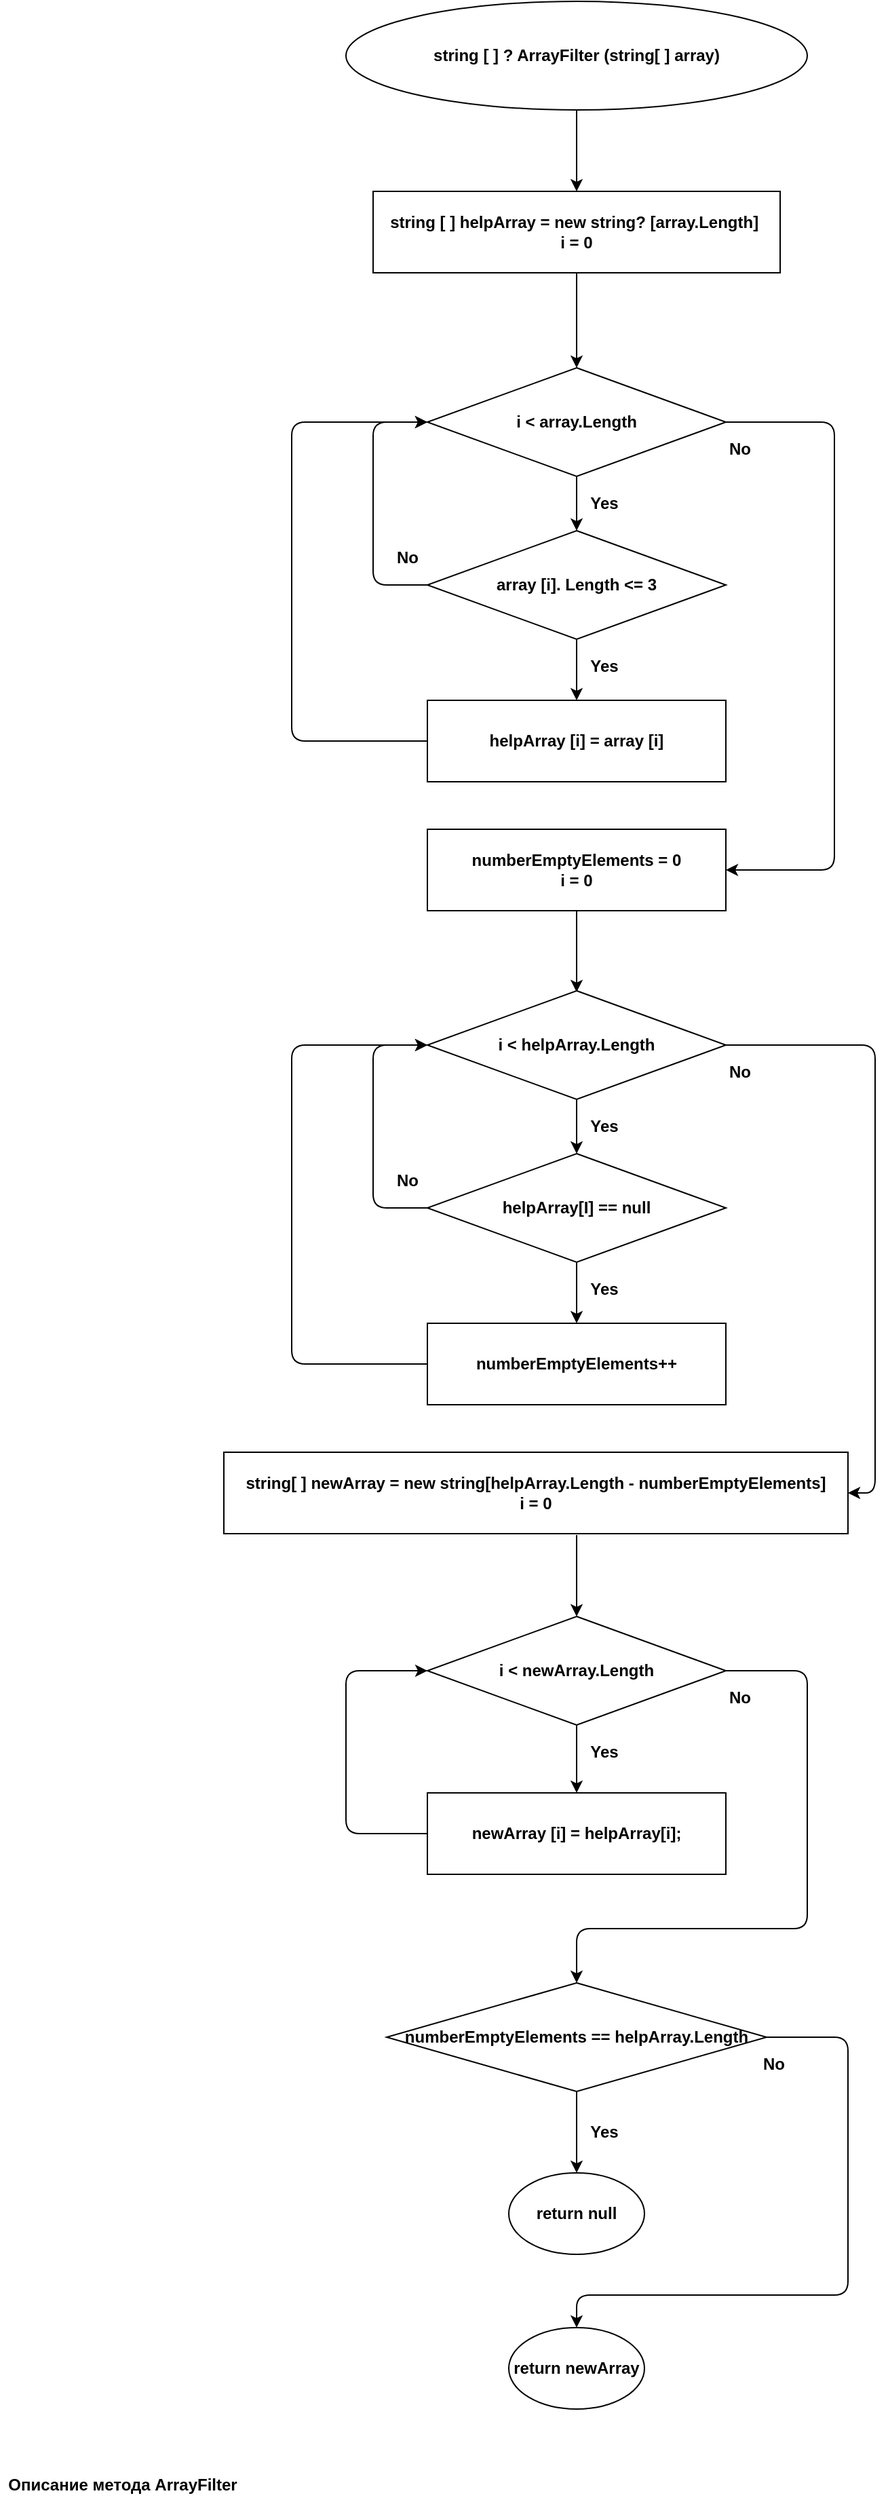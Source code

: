 <mxfile>
    <diagram id="Xad628eXIMR5bKoDtG5B" name="Страница 1">
        <mxGraphModel dx="765" dy="332" grid="1" gridSize="10" guides="1" tooltips="1" connect="1" arrows="1" fold="1" page="1" pageScale="1" pageWidth="827" pageHeight="1169" math="0" shadow="0">
            <root>
                <mxCell id="0"/>
                <mxCell id="1" parent="0"/>
                <mxCell id="4" value="" style="edgeStyle=none;html=1;fontStyle=1" edge="1" parent="1" source="2" target="3">
                    <mxGeometry relative="1" as="geometry"/>
                </mxCell>
                <mxCell id="2" value="string [ ] ? ArrayFilter (string[ ] array)" style="ellipse;whiteSpace=wrap;html=1;fontStyle=1" vertex="1" parent="1">
                    <mxGeometry x="280" y="40" width="340" height="80" as="geometry"/>
                </mxCell>
                <mxCell id="6" value="" style="edgeStyle=none;html=1;fontStyle=1" edge="1" parent="1" source="3" target="5">
                    <mxGeometry relative="1" as="geometry"/>
                </mxCell>
                <mxCell id="3" value="string [ ] helpArray = new string? [array.Length]&amp;nbsp;&lt;br&gt;i = 0" style="whiteSpace=wrap;html=1;fontStyle=1" vertex="1" parent="1">
                    <mxGeometry x="300" y="180" width="300" height="60" as="geometry"/>
                </mxCell>
                <mxCell id="8" value="" style="edgeStyle=none;html=1;fontStyle=1" edge="1" parent="1" source="5" target="7">
                    <mxGeometry relative="1" as="geometry"/>
                </mxCell>
                <mxCell id="21" style="edgeStyle=none;html=1;exitX=1;exitY=0.5;exitDx=0;exitDy=0;entryX=1;entryY=0.5;entryDx=0;entryDy=0;fontStyle=1" edge="1" parent="1" source="5" target="19">
                    <mxGeometry relative="1" as="geometry">
                        <Array as="points">
                            <mxPoint x="640" y="350"/>
                            <mxPoint x="640" y="520"/>
                            <mxPoint x="640" y="680"/>
                        </Array>
                    </mxGeometry>
                </mxCell>
                <mxCell id="5" value="i &amp;lt; array.Length" style="rhombus;whiteSpace=wrap;html=1;fontStyle=1" vertex="1" parent="1">
                    <mxGeometry x="340" y="310" width="220" height="80" as="geometry"/>
                </mxCell>
                <mxCell id="10" style="edgeStyle=none;html=1;exitX=0;exitY=0.5;exitDx=0;exitDy=0;entryX=0;entryY=0.5;entryDx=0;entryDy=0;fontStyle=1" edge="1" parent="1" source="7" target="5">
                    <mxGeometry relative="1" as="geometry">
                        <Array as="points">
                            <mxPoint x="300" y="470"/>
                            <mxPoint x="300" y="350"/>
                        </Array>
                    </mxGeometry>
                </mxCell>
                <mxCell id="14" value="" style="edgeStyle=none;html=1;fontStyle=1" edge="1" parent="1" source="7" target="13">
                    <mxGeometry relative="1" as="geometry"/>
                </mxCell>
                <mxCell id="7" value="array [i]. Length &amp;lt;= 3" style="rhombus;whiteSpace=wrap;html=1;fontStyle=1" vertex="1" parent="1">
                    <mxGeometry x="340" y="430" width="220" height="80" as="geometry"/>
                </mxCell>
                <mxCell id="9" value="Yes" style="text;html=1;align=center;verticalAlign=middle;resizable=0;points=[];autosize=1;strokeColor=none;fillColor=none;fontStyle=1" vertex="1" parent="1">
                    <mxGeometry x="450" y="400" width="40" height="20" as="geometry"/>
                </mxCell>
                <mxCell id="11" value="No" style="text;html=1;align=center;verticalAlign=middle;resizable=0;points=[];autosize=1;strokeColor=none;fillColor=none;fontStyle=1" vertex="1" parent="1">
                    <mxGeometry x="310" y="440" width="30" height="20" as="geometry"/>
                </mxCell>
                <mxCell id="12" value="No" style="text;html=1;align=center;verticalAlign=middle;resizable=0;points=[];autosize=1;strokeColor=none;fillColor=none;fontStyle=1" vertex="1" parent="1">
                    <mxGeometry x="555" y="360" width="30" height="20" as="geometry"/>
                </mxCell>
                <mxCell id="18" style="edgeStyle=none;html=1;exitX=0;exitY=0.5;exitDx=0;exitDy=0;fontStyle=1" edge="1" parent="1" source="13">
                    <mxGeometry relative="1" as="geometry">
                        <mxPoint x="340" y="350" as="targetPoint"/>
                        <Array as="points">
                            <mxPoint x="240" y="585"/>
                            <mxPoint x="240" y="350"/>
                        </Array>
                    </mxGeometry>
                </mxCell>
                <mxCell id="13" value="helpArray [i] = array [i]" style="whiteSpace=wrap;html=1;fontStyle=1" vertex="1" parent="1">
                    <mxGeometry x="340" y="555" width="220" height="60" as="geometry"/>
                </mxCell>
                <mxCell id="15" value="Yes" style="text;html=1;align=center;verticalAlign=middle;resizable=0;points=[];autosize=1;strokeColor=none;fillColor=none;fontStyle=1" vertex="1" parent="1">
                    <mxGeometry x="450" y="520" width="40" height="20" as="geometry"/>
                </mxCell>
                <mxCell id="25" value="" style="edgeStyle=none;html=1;fontStyle=1" edge="1" parent="1" source="19">
                    <mxGeometry relative="1" as="geometry">
                        <mxPoint x="450" y="770" as="targetPoint"/>
                    </mxGeometry>
                </mxCell>
                <mxCell id="19" value="numberEmptyElements = 0&lt;br&gt;i = 0" style="whiteSpace=wrap;html=1;fontStyle=1" vertex="1" parent="1">
                    <mxGeometry x="340" y="650" width="220" height="60" as="geometry"/>
                </mxCell>
                <mxCell id="26" value="" style="edgeStyle=none;html=1;fontStyle=1" edge="1" parent="1" source="28" target="31">
                    <mxGeometry relative="1" as="geometry"/>
                </mxCell>
                <mxCell id="27" style="edgeStyle=none;html=1;exitX=1;exitY=0.5;exitDx=0;exitDy=0;entryX=1;entryY=0.5;entryDx=0;entryDy=0;fontStyle=1" edge="1" parent="1" source="28" target="38">
                    <mxGeometry relative="1" as="geometry">
                        <Array as="points">
                            <mxPoint x="670" y="809"/>
                            <mxPoint x="670" y="979"/>
                            <mxPoint x="670" y="1139"/>
                        </Array>
                    </mxGeometry>
                </mxCell>
                <mxCell id="28" value="i &amp;lt; helpArray.Length" style="rhombus;whiteSpace=wrap;html=1;fontStyle=1" vertex="1" parent="1">
                    <mxGeometry x="340" y="769" width="220" height="80" as="geometry"/>
                </mxCell>
                <mxCell id="29" style="edgeStyle=none;html=1;exitX=0;exitY=0.5;exitDx=0;exitDy=0;entryX=0;entryY=0.5;entryDx=0;entryDy=0;fontStyle=1" edge="1" parent="1" source="31" target="28">
                    <mxGeometry relative="1" as="geometry">
                        <Array as="points">
                            <mxPoint x="300" y="929"/>
                            <mxPoint x="300" y="809"/>
                        </Array>
                    </mxGeometry>
                </mxCell>
                <mxCell id="30" value="" style="edgeStyle=none;html=1;fontStyle=1" edge="1" parent="1" source="31" target="36">
                    <mxGeometry relative="1" as="geometry"/>
                </mxCell>
                <mxCell id="31" value="helpArray[I] == null" style="rhombus;whiteSpace=wrap;html=1;fontStyle=1" vertex="1" parent="1">
                    <mxGeometry x="340" y="889" width="220" height="80" as="geometry"/>
                </mxCell>
                <mxCell id="32" value="Yes" style="text;html=1;align=center;verticalAlign=middle;resizable=0;points=[];autosize=1;strokeColor=none;fillColor=none;fontStyle=1" vertex="1" parent="1">
                    <mxGeometry x="450" y="859" width="40" height="20" as="geometry"/>
                </mxCell>
                <mxCell id="33" value="No" style="text;html=1;align=center;verticalAlign=middle;resizable=0;points=[];autosize=1;strokeColor=none;fillColor=none;fontStyle=1" vertex="1" parent="1">
                    <mxGeometry x="310" y="899" width="30" height="20" as="geometry"/>
                </mxCell>
                <mxCell id="34" value="No" style="text;html=1;align=center;verticalAlign=middle;resizable=0;points=[];autosize=1;strokeColor=none;fillColor=none;fontStyle=1" vertex="1" parent="1">
                    <mxGeometry x="555" y="819" width="30" height="20" as="geometry"/>
                </mxCell>
                <mxCell id="35" style="edgeStyle=none;html=1;exitX=0;exitY=0.5;exitDx=0;exitDy=0;fontStyle=1" edge="1" parent="1" source="36">
                    <mxGeometry relative="1" as="geometry">
                        <mxPoint x="340" y="809.0" as="targetPoint"/>
                        <Array as="points">
                            <mxPoint x="240" y="1044"/>
                            <mxPoint x="240" y="809"/>
                        </Array>
                    </mxGeometry>
                </mxCell>
                <mxCell id="36" value="numberEmptyElements++" style="whiteSpace=wrap;html=1;fontStyle=1" vertex="1" parent="1">
                    <mxGeometry x="340" y="1014" width="220" height="60" as="geometry"/>
                </mxCell>
                <mxCell id="37" value="Yes" style="text;html=1;align=center;verticalAlign=middle;resizable=0;points=[];autosize=1;strokeColor=none;fillColor=none;fontStyle=1" vertex="1" parent="1">
                    <mxGeometry x="450" y="979" width="40" height="20" as="geometry"/>
                </mxCell>
                <mxCell id="43" value="" style="edgeStyle=none;html=1;fontStyle=1" edge="1" parent="1" target="42">
                    <mxGeometry relative="1" as="geometry">
                        <mxPoint x="450" y="1170" as="sourcePoint"/>
                    </mxGeometry>
                </mxCell>
                <mxCell id="38" value="string[ ] newArray = new string[helpArray.Length - numberEmptyElements]&lt;br&gt;i = 0" style="whiteSpace=wrap;html=1;fontStyle=1" vertex="1" parent="1">
                    <mxGeometry x="190" y="1109" width="460" height="60" as="geometry"/>
                </mxCell>
                <mxCell id="45" value="" style="edgeStyle=none;html=1;fontStyle=1" edge="1" parent="1" source="42" target="44">
                    <mxGeometry relative="1" as="geometry"/>
                </mxCell>
                <mxCell id="50" style="edgeStyle=none;html=1;exitX=1;exitY=0.5;exitDx=0;exitDy=0;entryX=0.5;entryY=0;entryDx=0;entryDy=0;fontStyle=1" edge="1" parent="1" source="42" target="49">
                    <mxGeometry relative="1" as="geometry">
                        <Array as="points">
                            <mxPoint x="620" y="1270"/>
                            <mxPoint x="620" y="1460"/>
                            <mxPoint x="520" y="1460"/>
                            <mxPoint x="450" y="1460"/>
                        </Array>
                    </mxGeometry>
                </mxCell>
                <mxCell id="42" value="i &amp;lt; newArray.Length" style="rhombus;whiteSpace=wrap;html=1;fontStyle=1" vertex="1" parent="1">
                    <mxGeometry x="340" y="1230" width="220" height="80" as="geometry"/>
                </mxCell>
                <mxCell id="47" style="edgeStyle=none;html=1;exitX=0;exitY=0.5;exitDx=0;exitDy=0;entryX=0;entryY=0.5;entryDx=0;entryDy=0;fontStyle=1" edge="1" parent="1" source="44" target="42">
                    <mxGeometry relative="1" as="geometry">
                        <Array as="points">
                            <mxPoint x="280" y="1390"/>
                            <mxPoint x="280" y="1330"/>
                            <mxPoint x="280" y="1270"/>
                        </Array>
                    </mxGeometry>
                </mxCell>
                <mxCell id="44" value="newArray [i] = helpArray[i];" style="whiteSpace=wrap;html=1;fontStyle=1" vertex="1" parent="1">
                    <mxGeometry x="340" y="1360" width="220" height="60" as="geometry"/>
                </mxCell>
                <mxCell id="46" value="Yes" style="text;html=1;align=center;verticalAlign=middle;resizable=0;points=[];autosize=1;strokeColor=none;fillColor=none;fontStyle=1" vertex="1" parent="1">
                    <mxGeometry x="450" y="1320" width="40" height="20" as="geometry"/>
                </mxCell>
                <mxCell id="48" value="No" style="text;html=1;align=center;verticalAlign=middle;resizable=0;points=[];autosize=1;strokeColor=none;fillColor=none;fontStyle=1" vertex="1" parent="1">
                    <mxGeometry x="555" y="1280" width="30" height="20" as="geometry"/>
                </mxCell>
                <mxCell id="52" value="" style="edgeStyle=none;html=1;fontStyle=1" edge="1" parent="1" source="49" target="51">
                    <mxGeometry relative="1" as="geometry"/>
                </mxCell>
                <mxCell id="57" style="edgeStyle=none;html=1;exitX=1;exitY=0.5;exitDx=0;exitDy=0;entryX=0.5;entryY=0;entryDx=0;entryDy=0;fontStyle=1" edge="1" parent="1" source="49" target="56">
                    <mxGeometry relative="1" as="geometry">
                        <Array as="points">
                            <mxPoint x="650" y="1540"/>
                            <mxPoint x="650" y="1670"/>
                            <mxPoint x="650" y="1730"/>
                            <mxPoint x="450" y="1730"/>
                        </Array>
                    </mxGeometry>
                </mxCell>
                <mxCell id="49" value="numberEmptyElements == helpArray.Length" style="rhombus;whiteSpace=wrap;html=1;fontStyle=1" vertex="1" parent="1">
                    <mxGeometry x="310" y="1500" width="280" height="80" as="geometry"/>
                </mxCell>
                <mxCell id="51" value="return null" style="ellipse;whiteSpace=wrap;html=1;fontStyle=1" vertex="1" parent="1">
                    <mxGeometry x="400" y="1640" width="100" height="60" as="geometry"/>
                </mxCell>
                <mxCell id="53" value="Yes" style="text;html=1;align=center;verticalAlign=middle;resizable=0;points=[];autosize=1;strokeColor=none;fillColor=none;fontStyle=1" vertex="1" parent="1">
                    <mxGeometry x="450" y="1600" width="40" height="20" as="geometry"/>
                </mxCell>
                <mxCell id="54" value="No" style="text;html=1;align=center;verticalAlign=middle;resizable=0;points=[];autosize=1;strokeColor=none;fillColor=none;fontStyle=1" vertex="1" parent="1">
                    <mxGeometry x="580" y="1550" width="30" height="20" as="geometry"/>
                </mxCell>
                <mxCell id="56" value="return newArray" style="ellipse;whiteSpace=wrap;html=1;fontStyle=1" vertex="1" parent="1">
                    <mxGeometry x="400" y="1754" width="100" height="60" as="geometry"/>
                </mxCell>
                <mxCell id="58" value="Описание метода ArrayFilter" style="text;html=1;align=center;verticalAlign=middle;resizable=0;points=[];autosize=1;strokeColor=none;fillColor=none;fontStyle=1" vertex="1" parent="1">
                    <mxGeometry x="25" y="1860" width="180" height="20" as="geometry"/>
                </mxCell>
            </root>
        </mxGraphModel>
    </diagram>
</mxfile>